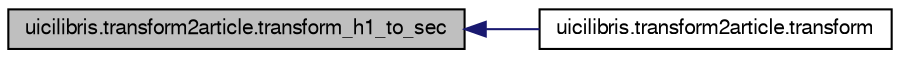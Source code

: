 digraph G
{
  edge [fontname="FreeSans",fontsize="10",labelfontname="FreeSans",labelfontsize="10"];
  node [fontname="FreeSans",fontsize="10",shape=record];
  rankdir="LR";
  Node1 [label="uicilibris.transform2article.transform_h1_to_sec",height=0.2,width=0.4,color="black", fillcolor="grey75", style="filled" fontcolor="black"];
  Node1 -> Node2 [dir="back",color="midnightblue",fontsize="10",style="solid"];
  Node2 [label="uicilibris.transform2article.transform",height=0.2,width=0.4,color="black", fillcolor="white", style="filled",URL="$namespaceuicilibris_1_1transform2article.html#a9f02a5b65714762575914ad84f7fe488",tooltip="convert/transform one line in context of state for w2book (wiki to book)"];
}
